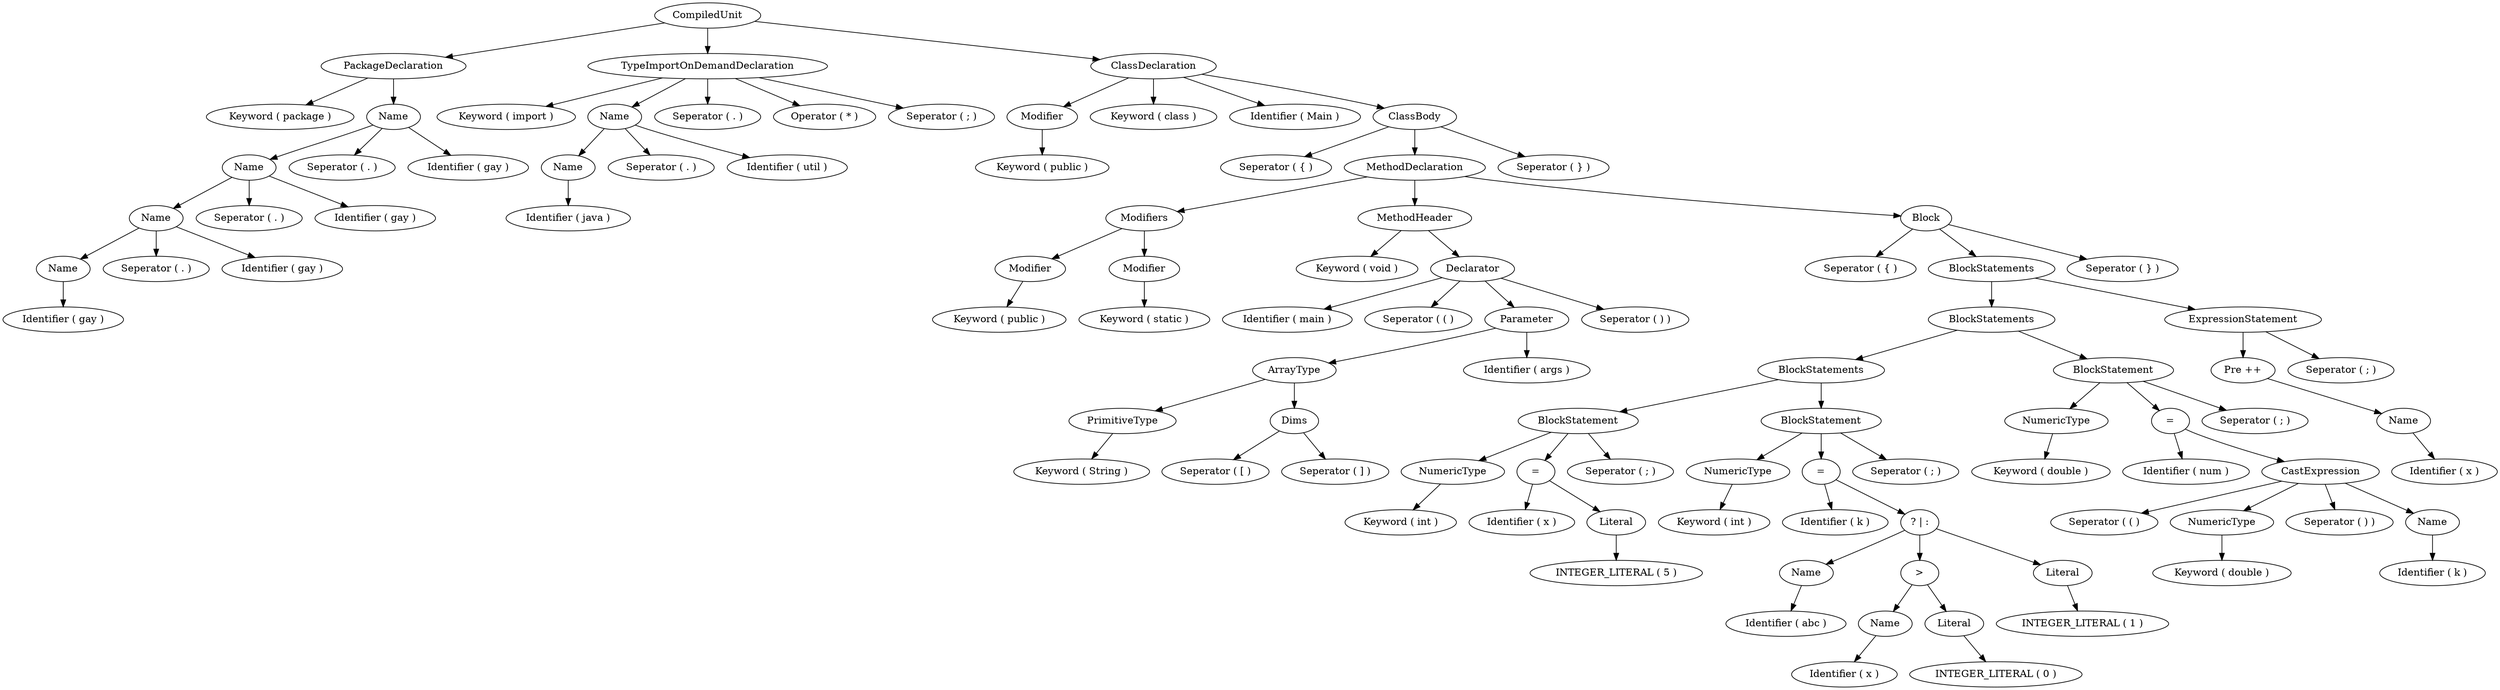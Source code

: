digraph G{
node[ordering=out]
n1a[label="Identifier ( gay )"]
n1[label="Name"]
n1->n1a
n2b[label="Seperator ( . )"]
n2c[label="Identifier ( gay )"]
n2[label="Name"]
n2->n1
n2->n2b
n2->n2c
n3b[label="Seperator ( . )"]
n3c[label="Identifier ( gay )"]
n3[label="Name"]
n3->n2
n3->n3b
n3->n3c
n4b[label="Seperator ( . )"]
n4c[label="Identifier ( gay )"]
n4[label="Name"]
n4->n3
n4->n4b
n4->n4c
n5a[label="Keyword ( package )"]
n5[label="PackageDeclaration"]
n5->n5a
n5->n4
n6a[label="Identifier ( java )"]
n6[label="Name"]
n6->n6a
n7b[label="Seperator ( . )"]
n7c[label="Identifier ( util )"]
n7[label="Name"]
n7->n6
n7->n7b
n7->n7c
n8a[label="Keyword ( import )"]
n8c[label="Seperator ( . )"]
n8d[label="Operator ( * )"]
n8e[label="Seperator ( ; )"]
n8[label="TypeImportOnDemandDeclaration"]
n8->n8a
n8->n7
n8->n8c
n8->n8d
n8->n8e
n9a[label="Keyword ( public )"]
n9[label="Modifier"]
n9->n9a
n10a[label="Keyword ( public )"]
n10[label="Modifier"]
n10->n10a
n11a[label="Keyword ( static )"]
n11[label="Modifier"]
n11->n11a
n12[label="Modifiers"]
n12->n10
n12->n11
n13a[label="Keyword ( String )"]
n13[label="PrimitiveType"]
n13->n13a
n14a[label="Seperator ( [ )"]
n14b[label="Seperator ( ] )"]
n14[label="Dims"]
n14->n14a
n14->n14b
n15[label="ArrayType"]
n15->n13
n15->n14
n16b[label="Identifier ( args )"]
n16[label="Parameter"]
n16->n15
n16->n16b
n17a[label="Identifier ( main )"]
n17b[label="Seperator ( ( )"]
n17d[label="Seperator ( ) )"]
n17[label="Declarator"]
n17->n17a
n17->n17b
n17->n16
n17->n17d
n18a[label="Keyword ( void )"]
n18[label="MethodHeader"]
n18->n18a
n18->n17
n19a[label="Keyword ( int )"]
n19[label="NumericType"]
n19->n19a
n20a[label="INTEGER_LITERAL ( 5 )"]
n20[label="Literal"]
n20->n20a
n21a[label="Identifier ( x )"]
n21[label="="]
n21->n21a
n21->n20
n22c[label="Seperator ( ; )"]
n22[label="BlockStatement"]
n22->n19
n22->n21
n22->n22c
n23a[label="Keyword ( int )"]
n23[label="NumericType"]
n23->n23a
n24a[label="Identifier ( abc )"]
n24[label="Name"]
n24->n24a
n25a[label="Identifier ( x )"]
n25[label="Name"]
n25->n25a
n26a[label="INTEGER_LITERAL ( 0 )"]
n26[label="Literal"]
n26->n26a
n27[label=">"]
n27->n25
n27->n26
n28a[label="INTEGER_LITERAL ( 1 )"]
n28[label="Literal"]
n28->n28a
n29[label="? | :"]
n29->n24
n29->n27
n29->n28
n30a[label="Identifier ( k )"]
n30[label="="]
n30->n30a
n30->n29
n31c[label="Seperator ( ; )"]
n31[label="BlockStatement"]
n31->n23
n31->n30
n31->n31c
n32[label="BlockStatements"]
n32->n22
n32->n31
n33a[label="Keyword ( double )"]
n33[label="NumericType"]
n33->n33a
n34a[label="Keyword ( double )"]
n34[label="NumericType"]
n34->n34a
n35a[label="Identifier ( k )"]
n35[label="Name"]
n35->n35a
n36a[label="Seperator ( ( )"]
n36c[label="Seperator ( ) )"]
n36[label="CastExpression"]
n36->n36a
n36->n34
n36->n36c
n36->n35
n37a[label="Identifier ( num )"]
n37[label="="]
n37->n37a
n37->n36
n38c[label="Seperator ( ; )"]
n38[label="BlockStatement"]
n38->n33
n38->n37
n38->n38c
n39[label="BlockStatements"]
n39->n32
n39->n38
n40a[label="Identifier ( x )"]
n40[label="Name"]
n40->n40a
n41[label="Pre ++"]
n41->n40
n42b[label="Seperator ( ; )"]
n42[label="ExpressionStatement"]
n42->n41
n42->n42b
n43[label="BlockStatements"]
n43->n39
n43->n42
n44a[label="Seperator ( { )"]
n44c[label="Seperator ( } )"]
n44[label="Block"]
n44->n44a
n44->n43
n44->n44c
n45[label="MethodDeclaration"]
n45->n12
n45->n18
n45->n44
n46a[label="Seperator ( { )"]
n46c[label="Seperator ( } )"]
n46[label="ClassBody"]
n46->n46a
n46->n45
n46->n46c
n47b[label="Keyword ( class )"]
n47c[label="Identifier ( Main )"]
n47[label="ClassDeclaration"]
n47->n9
n47->n47b
n47->n47c
n47->n46
n48[label="CompiledUnit"]
n48->n5
n48->n8
n48->n47
}
